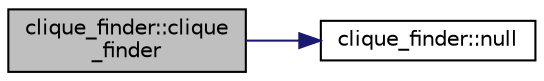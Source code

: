 digraph "clique_finder::clique_finder"
{
  edge [fontname="Helvetica",fontsize="10",labelfontname="Helvetica",labelfontsize="10"];
  node [fontname="Helvetica",fontsize="10",shape=record];
  rankdir="LR";
  Node0 [label="clique_finder::clique\l_finder",height=0.2,width=0.4,color="black", fillcolor="grey75", style="filled", fontcolor="black"];
  Node0 -> Node1 [color="midnightblue",fontsize="10",style="solid",fontname="Helvetica"];
  Node1 [label="clique_finder::null",height=0.2,width=0.4,color="black", fillcolor="white", style="filled",URL="$dc/d82/classclique__finder.html#af88651ad5d235f543c65f70004de44e3"];
}
